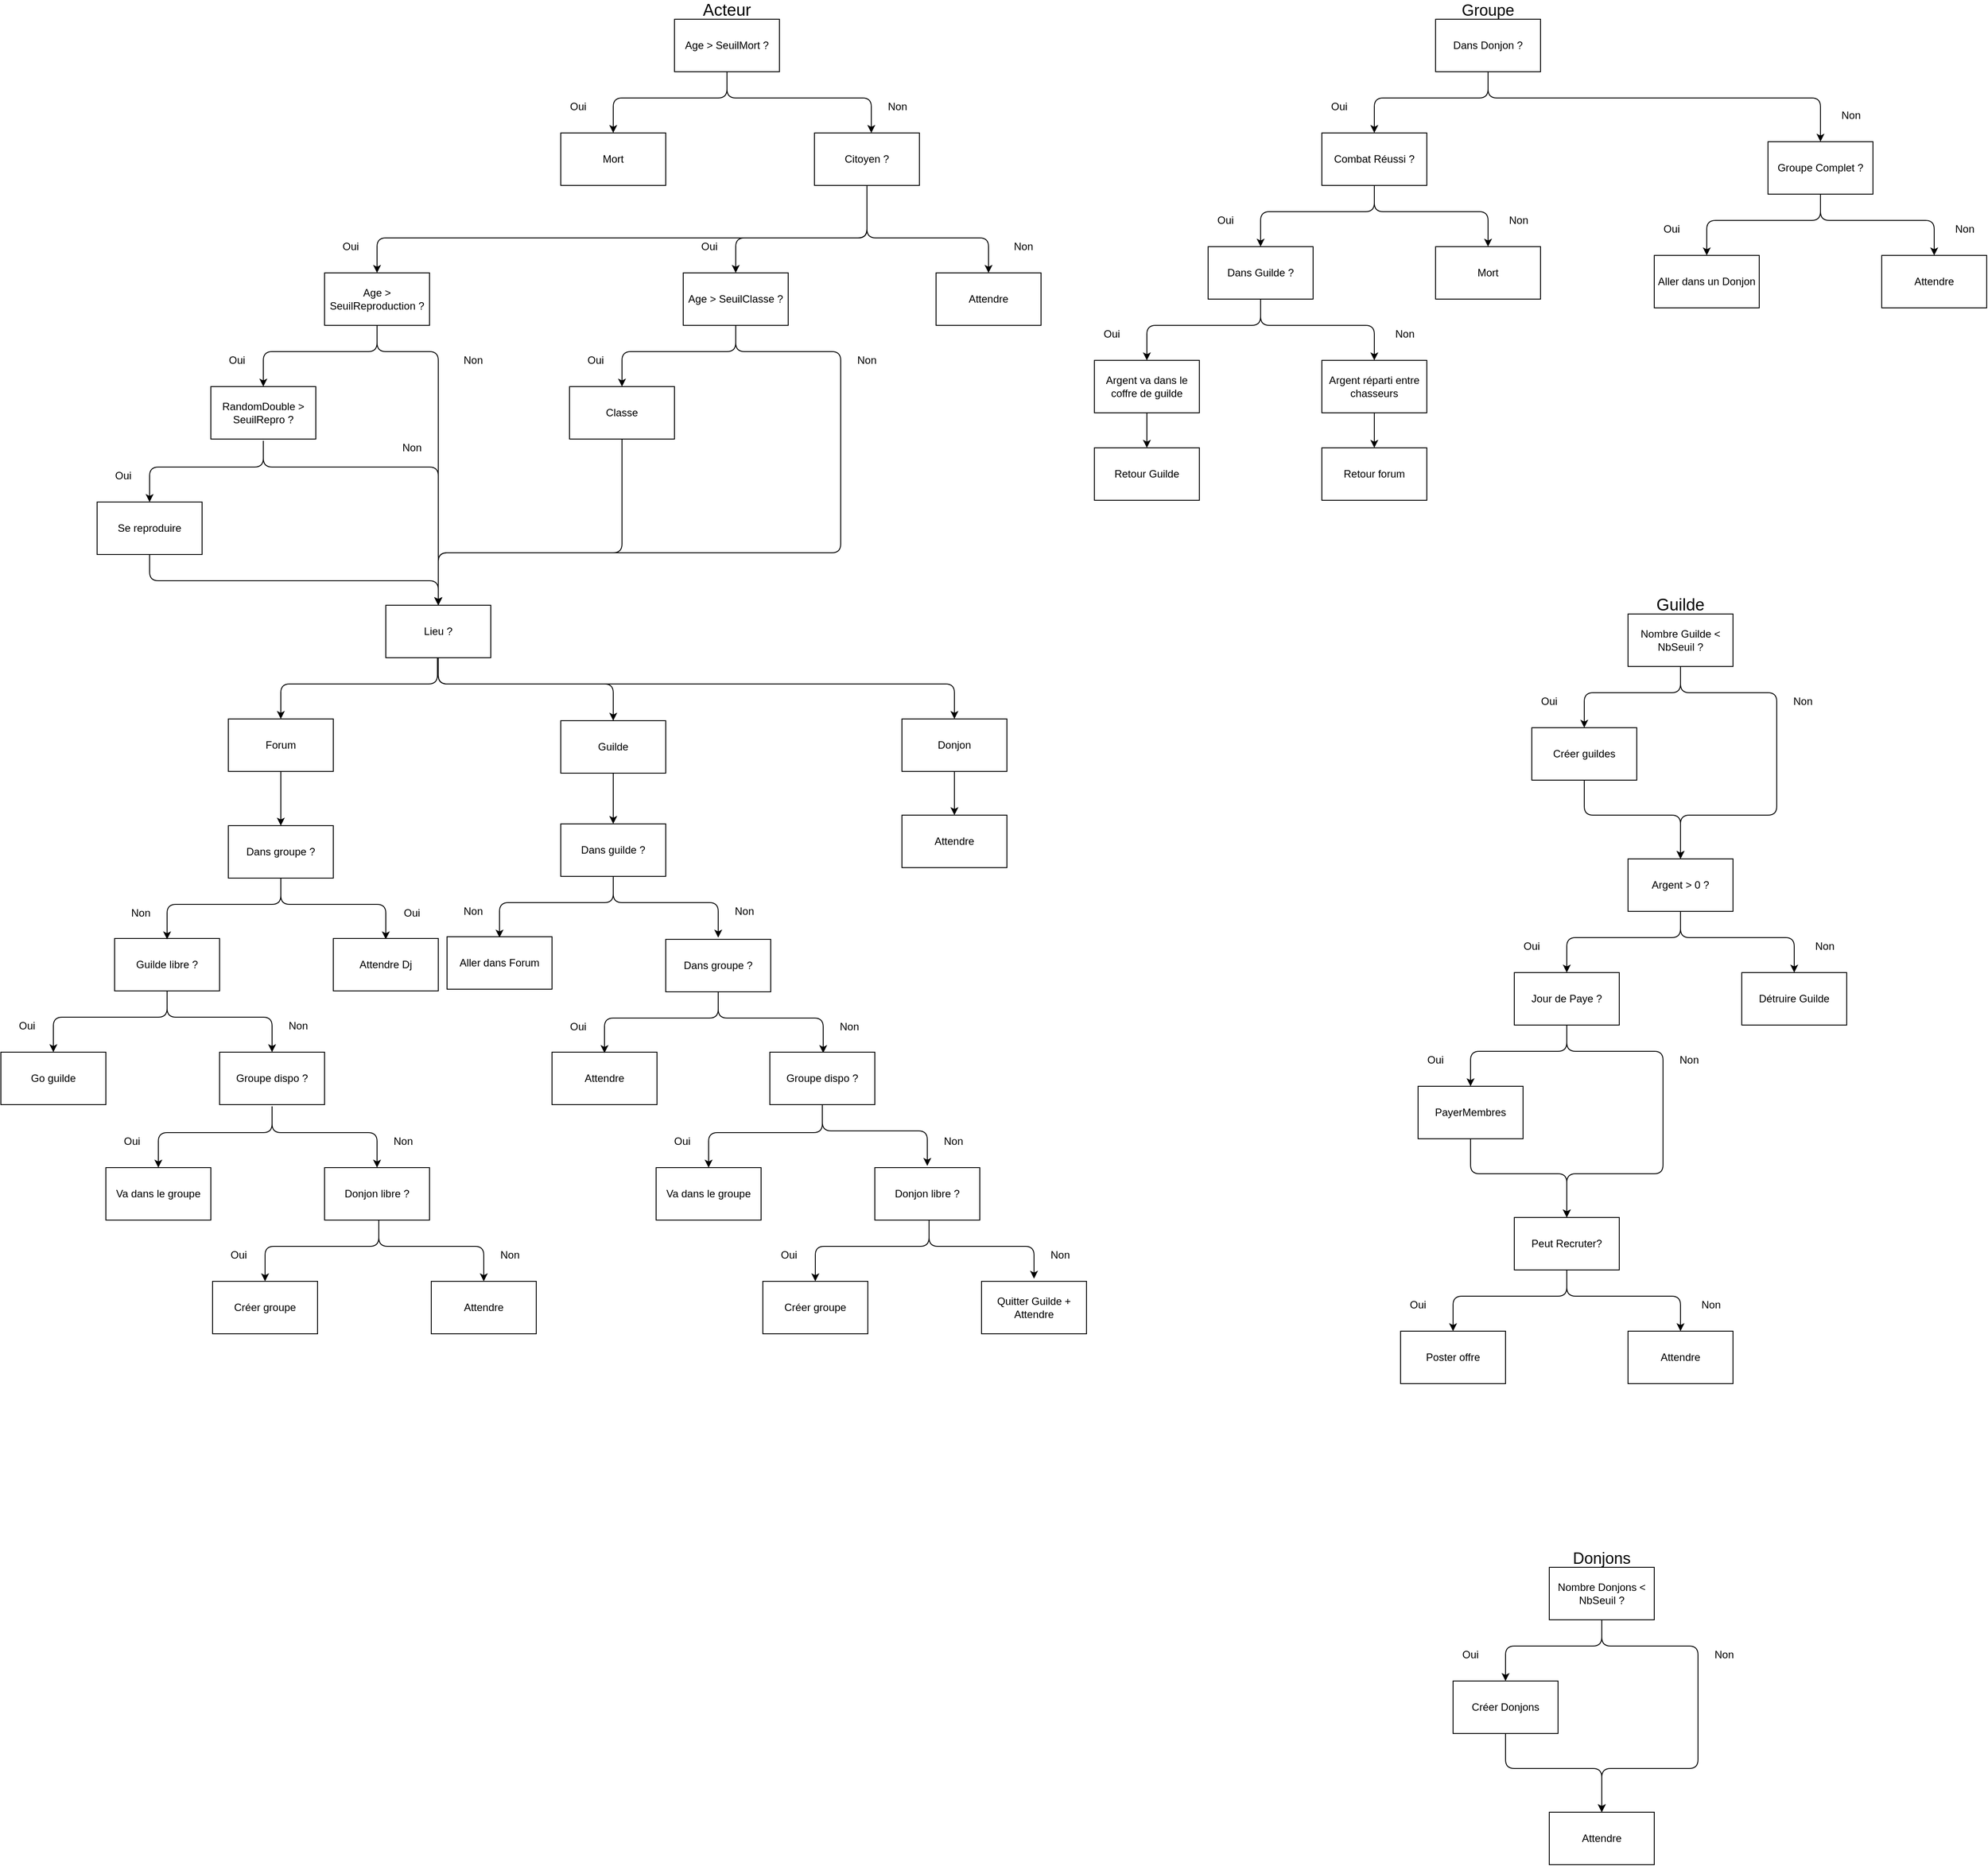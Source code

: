 <mxfile version="14.7.7" type="github">
  <diagram id="M34geWlyO_k4qCtKPzJd" name="Page-1">
    <mxGraphModel dx="3502" dy="1508" grid="1" gridSize="10" guides="1" tooltips="1" connect="1" arrows="1" fold="1" page="1" pageScale="1" pageWidth="850" pageHeight="1100" math="0" shadow="0">
      <root>
        <mxCell id="0" />
        <mxCell id="1" parent="0" />
        <mxCell id="GD_34Hvy8c975eYOYXsj-5" value="Citoyen ?" style="rounded=0;whiteSpace=wrap;html=1;" parent="1" vertex="1">
          <mxGeometry x="310" y="160" width="120" height="60" as="geometry" />
        </mxCell>
        <mxCell id="GD_34Hvy8c975eYOYXsj-6" value="" style="endArrow=classic;html=1;exitX=0.5;exitY=1;exitDx=0;exitDy=0;entryX=0.5;entryY=0;entryDx=0;entryDy=0;" parent="1" source="GD_34Hvy8c975eYOYXsj-5" edge="1" target="tDxiWKy5hqpVvkQk5Pdq-17">
          <mxGeometry width="50" height="50" relative="1" as="geometry">
            <mxPoint x="500" y="390" as="sourcePoint" />
            <mxPoint x="730" y="320" as="targetPoint" />
            <Array as="points">
              <mxPoint x="370" y="280" />
              <mxPoint x="509" y="280" />
            </Array>
          </mxGeometry>
        </mxCell>
        <mxCell id="GD_34Hvy8c975eYOYXsj-7" value="" style="endArrow=classic;html=1;exitX=0.5;exitY=1;exitDx=0;exitDy=0;" parent="1" source="GD_34Hvy8c975eYOYXsj-5" edge="1">
          <mxGeometry width="50" height="50" relative="1" as="geometry">
            <mxPoint x="350" y="250" as="sourcePoint" />
            <mxPoint x="220" y="320" as="targetPoint" />
            <Array as="points">
              <mxPoint x="370" y="280" />
              <mxPoint x="220" y="280" />
            </Array>
          </mxGeometry>
        </mxCell>
        <mxCell id="GD_34Hvy8c975eYOYXsj-8" value="Age &amp;gt; SeuilClasse ?" style="rounded=0;whiteSpace=wrap;html=1;" parent="1" vertex="1">
          <mxGeometry x="160" y="320" width="120" height="60" as="geometry" />
        </mxCell>
        <mxCell id="GD_34Hvy8c975eYOYXsj-11" value="Non" style="text;html=1;strokeColor=none;fillColor=none;align=center;verticalAlign=middle;whiteSpace=wrap;rounded=0;" parent="1" vertex="1">
          <mxGeometry x="529" y="280" width="40" height="20" as="geometry" />
        </mxCell>
        <mxCell id="GD_34Hvy8c975eYOYXsj-12" value="Oui" style="text;html=1;strokeColor=none;fillColor=none;align=center;verticalAlign=middle;whiteSpace=wrap;rounded=0;" parent="1" vertex="1">
          <mxGeometry x="170" y="280" width="40" height="20" as="geometry" />
        </mxCell>
        <mxCell id="GD_34Hvy8c975eYOYXsj-13" value="" style="endArrow=classic;html=1;exitX=0.5;exitY=1;exitDx=0;exitDy=0;" parent="1" edge="1">
          <mxGeometry width="50" height="50" relative="1" as="geometry">
            <mxPoint x="220" y="380" as="sourcePoint" />
            <mxPoint x="90" y="450" as="targetPoint" />
            <Array as="points">
              <mxPoint x="220" y="410" />
              <mxPoint x="90" y="410" />
            </Array>
          </mxGeometry>
        </mxCell>
        <mxCell id="GD_34Hvy8c975eYOYXsj-15" value="Non" style="text;html=1;strokeColor=none;fillColor=none;align=center;verticalAlign=middle;whiteSpace=wrap;rounded=0;" parent="1" vertex="1">
          <mxGeometry x="350" y="410" width="40" height="20" as="geometry" />
        </mxCell>
        <mxCell id="GD_34Hvy8c975eYOYXsj-16" value="Oui" style="text;html=1;strokeColor=none;fillColor=none;align=center;verticalAlign=middle;whiteSpace=wrap;rounded=0;" parent="1" vertex="1">
          <mxGeometry x="40" y="410" width="40" height="20" as="geometry" />
        </mxCell>
        <mxCell id="GD_34Hvy8c975eYOYXsj-17" value="Classe" style="rounded=0;whiteSpace=wrap;html=1;" parent="1" vertex="1">
          <mxGeometry x="30" y="450" width="120" height="60" as="geometry" />
        </mxCell>
        <mxCell id="GD_34Hvy8c975eYOYXsj-19" value="Age &amp;gt; SeuilMort ?" style="rounded=0;whiteSpace=wrap;html=1;" parent="1" vertex="1">
          <mxGeometry x="150" y="30" width="120" height="60" as="geometry" />
        </mxCell>
        <mxCell id="GD_34Hvy8c975eYOYXsj-22" value="" style="endArrow=classic;html=1;entryX=0.5;entryY=0;entryDx=0;entryDy=0;" parent="1" edge="1">
          <mxGeometry width="50" height="50" relative="1" as="geometry">
            <mxPoint x="210" y="90" as="sourcePoint" />
            <mxPoint x="375" y="160" as="targetPoint" />
            <Array as="points">
              <mxPoint x="210" y="120" />
              <mxPoint x="375" y="120" />
            </Array>
          </mxGeometry>
        </mxCell>
        <mxCell id="GD_34Hvy8c975eYOYXsj-23" value="Non" style="text;html=1;strokeColor=none;fillColor=none;align=center;verticalAlign=middle;whiteSpace=wrap;rounded=0;" parent="1" vertex="1">
          <mxGeometry x="385" y="120" width="40" height="20" as="geometry" />
        </mxCell>
        <mxCell id="GD_34Hvy8c975eYOYXsj-24" value="" style="endArrow=classic;html=1;exitX=0.5;exitY=1;exitDx=0;exitDy=0;" parent="1" edge="1">
          <mxGeometry width="50" height="50" relative="1" as="geometry">
            <mxPoint x="210" y="90" as="sourcePoint" />
            <mxPoint x="80" y="160" as="targetPoint" />
            <Array as="points">
              <mxPoint x="210" y="120" />
              <mxPoint x="80" y="120" />
            </Array>
          </mxGeometry>
        </mxCell>
        <mxCell id="GD_34Hvy8c975eYOYXsj-25" value="Mort" style="rounded=0;whiteSpace=wrap;html=1;" parent="1" vertex="1">
          <mxGeometry x="20" y="160" width="120" height="60" as="geometry" />
        </mxCell>
        <mxCell id="GD_34Hvy8c975eYOYXsj-26" value="Oui" style="text;html=1;strokeColor=none;fillColor=none;align=center;verticalAlign=middle;whiteSpace=wrap;rounded=0;" parent="1" vertex="1">
          <mxGeometry x="20" y="120" width="40" height="20" as="geometry" />
        </mxCell>
        <mxCell id="GD_34Hvy8c975eYOYXsj-34" value="Lieu ? " style="rounded=0;whiteSpace=wrap;html=1;" parent="1" vertex="1">
          <mxGeometry x="-180" y="700" width="120" height="60" as="geometry" />
        </mxCell>
        <mxCell id="GD_34Hvy8c975eYOYXsj-70" style="edgeStyle=orthogonalEdgeStyle;rounded=0;orthogonalLoop=1;jettySize=auto;html=1;exitX=0.5;exitY=1;exitDx=0;exitDy=0;" parent="1" source="GD_34Hvy8c975eYOYXsj-35" target="GD_34Hvy8c975eYOYXsj-63" edge="1">
          <mxGeometry relative="1" as="geometry" />
        </mxCell>
        <mxCell id="GD_34Hvy8c975eYOYXsj-35" value="Forum" style="rounded=0;whiteSpace=wrap;html=1;" parent="1" vertex="1">
          <mxGeometry x="-360" y="830" width="120" height="60" as="geometry" />
        </mxCell>
        <mxCell id="GD_34Hvy8c975eYOYXsj-107" style="edgeStyle=orthogonalEdgeStyle;rounded=0;orthogonalLoop=1;jettySize=auto;html=1;exitX=0.5;exitY=1;exitDx=0;exitDy=0;" parent="1" source="GD_34Hvy8c975eYOYXsj-36" target="GD_34Hvy8c975eYOYXsj-101" edge="1">
          <mxGeometry relative="1" as="geometry" />
        </mxCell>
        <mxCell id="GD_34Hvy8c975eYOYXsj-36" value="Guilde" style="rounded=0;whiteSpace=wrap;html=1;" parent="1" vertex="1">
          <mxGeometry x="20" y="832" width="120" height="60" as="geometry" />
        </mxCell>
        <mxCell id="GD_34Hvy8c975eYOYXsj-97" style="edgeStyle=orthogonalEdgeStyle;rounded=0;orthogonalLoop=1;jettySize=auto;html=1;exitX=0.5;exitY=1;exitDx=0;exitDy=0;" parent="1" source="GD_34Hvy8c975eYOYXsj-37" target="GD_34Hvy8c975eYOYXsj-95" edge="1">
          <mxGeometry relative="1" as="geometry" />
        </mxCell>
        <mxCell id="GD_34Hvy8c975eYOYXsj-37" value="Donjon" style="rounded=0;whiteSpace=wrap;html=1;" parent="1" vertex="1">
          <mxGeometry x="410" y="830" width="120" height="60" as="geometry" />
        </mxCell>
        <mxCell id="GD_34Hvy8c975eYOYXsj-39" value="" style="endArrow=classic;html=1;entryX=0.5;entryY=0;entryDx=0;entryDy=0;" parent="1" target="GD_34Hvy8c975eYOYXsj-35" edge="1">
          <mxGeometry width="50" height="50" relative="1" as="geometry">
            <mxPoint x="-121" y="760" as="sourcePoint" />
            <mxPoint x="-251" y="830" as="targetPoint" />
            <Array as="points">
              <mxPoint x="-121" y="790" />
              <mxPoint x="-300" y="790" />
            </Array>
          </mxGeometry>
        </mxCell>
        <mxCell id="GD_34Hvy8c975eYOYXsj-43" value="Guilde libre ?" style="rounded=0;whiteSpace=wrap;html=1;" parent="1" vertex="1">
          <mxGeometry x="-490" y="1081" width="120" height="60" as="geometry" />
        </mxCell>
        <mxCell id="GD_34Hvy8c975eYOYXsj-45" value="" style="endArrow=classic;html=1;exitX=0.5;exitY=1;exitDx=0;exitDy=0;" parent="1" edge="1">
          <mxGeometry width="50" height="50" relative="1" as="geometry">
            <mxPoint x="-430" y="1141" as="sourcePoint" />
            <mxPoint x="-560" y="1211" as="targetPoint" />
            <Array as="points">
              <mxPoint x="-430" y="1171" />
              <mxPoint x="-560" y="1171" />
            </Array>
          </mxGeometry>
        </mxCell>
        <mxCell id="GD_34Hvy8c975eYOYXsj-46" value="" style="endArrow=classic;html=1;exitX=0.5;exitY=1;exitDx=0;exitDy=0;" parent="1" edge="1">
          <mxGeometry width="50" height="50" relative="1" as="geometry">
            <mxPoint x="-430" y="1141" as="sourcePoint" />
            <mxPoint x="-310" y="1211" as="targetPoint" />
            <Array as="points">
              <mxPoint x="-430" y="1171" />
              <mxPoint x="-310" y="1171" />
            </Array>
          </mxGeometry>
        </mxCell>
        <mxCell id="GD_34Hvy8c975eYOYXsj-47" value="Non" style="text;html=1;strokeColor=none;fillColor=none;align=center;verticalAlign=middle;whiteSpace=wrap;rounded=0;" parent="1" vertex="1">
          <mxGeometry x="-300" y="1171" width="40" height="20" as="geometry" />
        </mxCell>
        <mxCell id="GD_34Hvy8c975eYOYXsj-48" value="Oui" style="text;html=1;strokeColor=none;fillColor=none;align=center;verticalAlign=middle;whiteSpace=wrap;rounded=0;" parent="1" vertex="1">
          <mxGeometry x="-610" y="1171" width="40" height="20" as="geometry" />
        </mxCell>
        <mxCell id="GD_34Hvy8c975eYOYXsj-49" value="Go guilde" style="rounded=0;whiteSpace=wrap;html=1;" parent="1" vertex="1">
          <mxGeometry x="-620" y="1211" width="120" height="60" as="geometry" />
        </mxCell>
        <mxCell id="GD_34Hvy8c975eYOYXsj-50" value="Groupe dispo ? " style="rounded=0;whiteSpace=wrap;html=1;" parent="1" vertex="1">
          <mxGeometry x="-370" y="1211" width="120" height="60" as="geometry" />
        </mxCell>
        <mxCell id="GD_34Hvy8c975eYOYXsj-51" value="" style="endArrow=classic;html=1;exitX=0.5;exitY=1;exitDx=0;exitDy=0;" parent="1" edge="1">
          <mxGeometry width="50" height="50" relative="1" as="geometry">
            <mxPoint x="-310" y="1273" as="sourcePoint" />
            <mxPoint x="-440" y="1343" as="targetPoint" />
            <Array as="points">
              <mxPoint x="-310" y="1303" />
              <mxPoint x="-440" y="1303" />
            </Array>
          </mxGeometry>
        </mxCell>
        <mxCell id="GD_34Hvy8c975eYOYXsj-52" value="" style="endArrow=classic;html=1;exitX=0.5;exitY=1;exitDx=0;exitDy=0;" parent="1" edge="1">
          <mxGeometry width="50" height="50" relative="1" as="geometry">
            <mxPoint x="-310" y="1273" as="sourcePoint" />
            <mxPoint x="-190" y="1343" as="targetPoint" />
            <Array as="points">
              <mxPoint x="-310" y="1303" />
              <mxPoint x="-190" y="1303" />
            </Array>
          </mxGeometry>
        </mxCell>
        <mxCell id="GD_34Hvy8c975eYOYXsj-53" value="Non" style="text;html=1;strokeColor=none;fillColor=none;align=center;verticalAlign=middle;whiteSpace=wrap;rounded=0;" parent="1" vertex="1">
          <mxGeometry x="-180" y="1303" width="40" height="20" as="geometry" />
        </mxCell>
        <mxCell id="GD_34Hvy8c975eYOYXsj-54" value="Oui" style="text;html=1;strokeColor=none;fillColor=none;align=center;verticalAlign=middle;whiteSpace=wrap;rounded=0;" parent="1" vertex="1">
          <mxGeometry x="-490" y="1303" width="40" height="20" as="geometry" />
        </mxCell>
        <mxCell id="GD_34Hvy8c975eYOYXsj-55" value="Va dans le groupe" style="rounded=0;whiteSpace=wrap;html=1;" parent="1" vertex="1">
          <mxGeometry x="-500" y="1343" width="120" height="60" as="geometry" />
        </mxCell>
        <mxCell id="GD_34Hvy8c975eYOYXsj-56" value="Donjon libre ?" style="rounded=0;whiteSpace=wrap;html=1;" parent="1" vertex="1">
          <mxGeometry x="-250" y="1343" width="120" height="60" as="geometry" />
        </mxCell>
        <mxCell id="GD_34Hvy8c975eYOYXsj-57" value="" style="endArrow=classic;html=1;exitX=0.5;exitY=1;exitDx=0;exitDy=0;" parent="1" edge="1">
          <mxGeometry width="50" height="50" relative="1" as="geometry">
            <mxPoint x="-188" y="1403" as="sourcePoint" />
            <mxPoint x="-318" y="1473" as="targetPoint" />
            <Array as="points">
              <mxPoint x="-188" y="1433" />
              <mxPoint x="-318" y="1433" />
            </Array>
          </mxGeometry>
        </mxCell>
        <mxCell id="GD_34Hvy8c975eYOYXsj-58" value="" style="endArrow=classic;html=1;exitX=0.5;exitY=1;exitDx=0;exitDy=0;" parent="1" edge="1">
          <mxGeometry width="50" height="50" relative="1" as="geometry">
            <mxPoint x="-188" y="1403" as="sourcePoint" />
            <mxPoint x="-68" y="1473" as="targetPoint" />
            <Array as="points">
              <mxPoint x="-188" y="1433" />
              <mxPoint x="-68" y="1433" />
            </Array>
          </mxGeometry>
        </mxCell>
        <mxCell id="GD_34Hvy8c975eYOYXsj-59" value="Non" style="text;html=1;strokeColor=none;fillColor=none;align=center;verticalAlign=middle;whiteSpace=wrap;rounded=0;" parent="1" vertex="1">
          <mxGeometry x="-58" y="1433" width="40" height="20" as="geometry" />
        </mxCell>
        <mxCell id="GD_34Hvy8c975eYOYXsj-60" value="Oui" style="text;html=1;strokeColor=none;fillColor=none;align=center;verticalAlign=middle;whiteSpace=wrap;rounded=0;" parent="1" vertex="1">
          <mxGeometry x="-368" y="1433" width="40" height="20" as="geometry" />
        </mxCell>
        <mxCell id="GD_34Hvy8c975eYOYXsj-61" value="Créer groupe" style="rounded=0;whiteSpace=wrap;html=1;" parent="1" vertex="1">
          <mxGeometry x="-378" y="1473" width="120" height="60" as="geometry" />
        </mxCell>
        <mxCell id="GD_34Hvy8c975eYOYXsj-62" value="Attendre" style="rounded=0;whiteSpace=wrap;html=1;" parent="1" vertex="1">
          <mxGeometry x="-128" y="1473" width="120" height="60" as="geometry" />
        </mxCell>
        <mxCell id="GD_34Hvy8c975eYOYXsj-63" value="Dans groupe ?" style="rounded=0;whiteSpace=wrap;html=1;" parent="1" vertex="1">
          <mxGeometry x="-360" y="952" width="120" height="60" as="geometry" />
        </mxCell>
        <mxCell id="GD_34Hvy8c975eYOYXsj-64" value="" style="endArrow=classic;html=1;exitX=0.5;exitY=1;exitDx=0;exitDy=0;" parent="1" edge="1">
          <mxGeometry width="50" height="50" relative="1" as="geometry">
            <mxPoint x="-300" y="1012" as="sourcePoint" />
            <mxPoint x="-430" y="1082" as="targetPoint" />
            <Array as="points">
              <mxPoint x="-300" y="1042" />
              <mxPoint x="-430" y="1042" />
            </Array>
          </mxGeometry>
        </mxCell>
        <mxCell id="GD_34Hvy8c975eYOYXsj-65" value="" style="endArrow=classic;html=1;exitX=0.5;exitY=1;exitDx=0;exitDy=0;" parent="1" edge="1">
          <mxGeometry width="50" height="50" relative="1" as="geometry">
            <mxPoint x="-300" y="1012" as="sourcePoint" />
            <mxPoint x="-180" y="1082" as="targetPoint" />
            <Array as="points">
              <mxPoint x="-300" y="1042" />
              <mxPoint x="-180" y="1042" />
            </Array>
          </mxGeometry>
        </mxCell>
        <mxCell id="GD_34Hvy8c975eYOYXsj-66" value="Oui" style="text;html=1;strokeColor=none;fillColor=none;align=center;verticalAlign=middle;whiteSpace=wrap;rounded=0;" parent="1" vertex="1">
          <mxGeometry x="-170" y="1042" width="40" height="20" as="geometry" />
        </mxCell>
        <mxCell id="GD_34Hvy8c975eYOYXsj-67" value="Non" style="text;html=1;strokeColor=none;fillColor=none;align=center;verticalAlign=middle;whiteSpace=wrap;rounded=0;" parent="1" vertex="1">
          <mxGeometry x="-480" y="1042" width="40" height="20" as="geometry" />
        </mxCell>
        <mxCell id="GD_34Hvy8c975eYOYXsj-68" value="Attendre Dj" style="rounded=0;whiteSpace=wrap;html=1;" parent="1" vertex="1">
          <mxGeometry x="-240" y="1081" width="120" height="60" as="geometry" />
        </mxCell>
        <mxCell id="GD_34Hvy8c975eYOYXsj-71" value="" style="endArrow=classic;html=1;exitX=0.5;exitY=1;exitDx=0;exitDy=0;entryX=0.5;entryY=0;entryDx=0;entryDy=0;" parent="1" target="GD_34Hvy8c975eYOYXsj-36" edge="1">
          <mxGeometry width="50" height="50" relative="1" as="geometry">
            <mxPoint x="-120" y="760" as="sourcePoint" />
            <mxPoint x="240" y="860" as="targetPoint" />
            <Array as="points">
              <mxPoint x="-120" y="790" />
              <mxPoint x="80" y="790" />
            </Array>
          </mxGeometry>
        </mxCell>
        <mxCell id="GD_34Hvy8c975eYOYXsj-72" value="" style="endArrow=classic;html=1;exitX=0.5;exitY=1;exitDx=0;exitDy=0;entryX=0.5;entryY=0;entryDx=0;entryDy=0;" parent="1" target="GD_34Hvy8c975eYOYXsj-37" edge="1">
          <mxGeometry width="50" height="50" relative="1" as="geometry">
            <mxPoint x="-120" y="760" as="sourcePoint" />
            <mxPoint x="75" y="832" as="targetPoint" />
            <Array as="points">
              <mxPoint x="-120" y="790" />
              <mxPoint x="470" y="790" />
            </Array>
          </mxGeometry>
        </mxCell>
        <mxCell id="GD_34Hvy8c975eYOYXsj-73" value="Attendre" style="rounded=0;whiteSpace=wrap;html=1;" parent="1" vertex="1">
          <mxGeometry x="10" y="1211" width="120" height="60" as="geometry" />
        </mxCell>
        <mxCell id="GD_34Hvy8c975eYOYXsj-74" value="Dans groupe ?" style="rounded=0;whiteSpace=wrap;html=1;" parent="1" vertex="1">
          <mxGeometry x="140" y="1082" width="120" height="60" as="geometry" />
        </mxCell>
        <mxCell id="GD_34Hvy8c975eYOYXsj-75" value="" style="endArrow=classic;html=1;exitX=0.5;exitY=1;exitDx=0;exitDy=0;" parent="1" edge="1">
          <mxGeometry width="50" height="50" relative="1" as="geometry">
            <mxPoint x="200" y="1142" as="sourcePoint" />
            <mxPoint x="70" y="1212" as="targetPoint" />
            <Array as="points">
              <mxPoint x="200" y="1172" />
              <mxPoint x="70" y="1172" />
            </Array>
          </mxGeometry>
        </mxCell>
        <mxCell id="GD_34Hvy8c975eYOYXsj-76" value="" style="endArrow=classic;html=1;exitX=0.5;exitY=1;exitDx=0;exitDy=0;" parent="1" edge="1">
          <mxGeometry width="50" height="50" relative="1" as="geometry">
            <mxPoint x="200" y="1142" as="sourcePoint" />
            <mxPoint x="320" y="1212" as="targetPoint" />
            <Array as="points">
              <mxPoint x="200" y="1172" />
              <mxPoint x="320" y="1172" />
            </Array>
          </mxGeometry>
        </mxCell>
        <mxCell id="GD_34Hvy8c975eYOYXsj-77" value="Non" style="text;html=1;strokeColor=none;fillColor=none;align=center;verticalAlign=middle;whiteSpace=wrap;rounded=0;" parent="1" vertex="1">
          <mxGeometry x="330" y="1172" width="40" height="20" as="geometry" />
        </mxCell>
        <mxCell id="GD_34Hvy8c975eYOYXsj-78" value="Oui" style="text;html=1;strokeColor=none;fillColor=none;align=center;verticalAlign=middle;whiteSpace=wrap;rounded=0;" parent="1" vertex="1">
          <mxGeometry x="20" y="1172" width="40" height="20" as="geometry" />
        </mxCell>
        <mxCell id="GD_34Hvy8c975eYOYXsj-81" value="Groupe dispo ? " style="rounded=0;whiteSpace=wrap;html=1;" parent="1" vertex="1">
          <mxGeometry x="259" y="1211" width="120" height="60" as="geometry" />
        </mxCell>
        <mxCell id="GD_34Hvy8c975eYOYXsj-82" value="" style="endArrow=classic;html=1;exitX=0.5;exitY=1;exitDx=0;exitDy=0;" parent="1" edge="1">
          <mxGeometry width="50" height="50" relative="1" as="geometry">
            <mxPoint x="319" y="1273" as="sourcePoint" />
            <mxPoint x="189" y="1343" as="targetPoint" />
            <Array as="points">
              <mxPoint x="319" y="1303" />
              <mxPoint x="189" y="1303" />
            </Array>
          </mxGeometry>
        </mxCell>
        <mxCell id="GD_34Hvy8c975eYOYXsj-83" value="" style="endArrow=classic;html=1;exitX=0.5;exitY=1;exitDx=0;exitDy=0;" parent="1" edge="1">
          <mxGeometry width="50" height="50" relative="1" as="geometry">
            <mxPoint x="319" y="1271" as="sourcePoint" />
            <mxPoint x="439" y="1341" as="targetPoint" />
            <Array as="points">
              <mxPoint x="319" y="1301" />
              <mxPoint x="439" y="1301" />
            </Array>
          </mxGeometry>
        </mxCell>
        <mxCell id="GD_34Hvy8c975eYOYXsj-84" value="Non" style="text;html=1;strokeColor=none;fillColor=none;align=center;verticalAlign=middle;whiteSpace=wrap;rounded=0;" parent="1" vertex="1">
          <mxGeometry x="449" y="1303" width="40" height="20" as="geometry" />
        </mxCell>
        <mxCell id="GD_34Hvy8c975eYOYXsj-85" value="Oui" style="text;html=1;strokeColor=none;fillColor=none;align=center;verticalAlign=middle;whiteSpace=wrap;rounded=0;" parent="1" vertex="1">
          <mxGeometry x="139" y="1303" width="40" height="20" as="geometry" />
        </mxCell>
        <mxCell id="GD_34Hvy8c975eYOYXsj-86" value="Va dans le groupe" style="rounded=0;whiteSpace=wrap;html=1;" parent="1" vertex="1">
          <mxGeometry x="129" y="1343" width="120" height="60" as="geometry" />
        </mxCell>
        <mxCell id="GD_34Hvy8c975eYOYXsj-87" value="Donjon libre ?" style="rounded=0;whiteSpace=wrap;html=1;" parent="1" vertex="1">
          <mxGeometry x="379" y="1343" width="120" height="60" as="geometry" />
        </mxCell>
        <mxCell id="GD_34Hvy8c975eYOYXsj-88" value="" style="endArrow=classic;html=1;exitX=0.5;exitY=1;exitDx=0;exitDy=0;" parent="1" edge="1">
          <mxGeometry width="50" height="50" relative="1" as="geometry">
            <mxPoint x="441" y="1403" as="sourcePoint" />
            <mxPoint x="311" y="1473" as="targetPoint" />
            <Array as="points">
              <mxPoint x="441" y="1433" />
              <mxPoint x="311" y="1433" />
            </Array>
          </mxGeometry>
        </mxCell>
        <mxCell id="GD_34Hvy8c975eYOYXsj-89" value="" style="endArrow=classic;html=1;exitX=0.5;exitY=1;exitDx=0;exitDy=0;" parent="1" edge="1">
          <mxGeometry width="50" height="50" relative="1" as="geometry">
            <mxPoint x="441" y="1403" as="sourcePoint" />
            <mxPoint x="561" y="1470" as="targetPoint" />
            <Array as="points">
              <mxPoint x="441" y="1433" />
              <mxPoint x="561" y="1433" />
            </Array>
          </mxGeometry>
        </mxCell>
        <mxCell id="GD_34Hvy8c975eYOYXsj-90" value="Non" style="text;html=1;strokeColor=none;fillColor=none;align=center;verticalAlign=middle;whiteSpace=wrap;rounded=0;" parent="1" vertex="1">
          <mxGeometry x="571" y="1433" width="40" height="20" as="geometry" />
        </mxCell>
        <mxCell id="GD_34Hvy8c975eYOYXsj-91" value="Oui" style="text;html=1;strokeColor=none;fillColor=none;align=center;verticalAlign=middle;whiteSpace=wrap;rounded=0;" parent="1" vertex="1">
          <mxGeometry x="261" y="1433" width="40" height="20" as="geometry" />
        </mxCell>
        <mxCell id="GD_34Hvy8c975eYOYXsj-92" value="Créer groupe" style="rounded=0;whiteSpace=wrap;html=1;" parent="1" vertex="1">
          <mxGeometry x="251" y="1473" width="120" height="60" as="geometry" />
        </mxCell>
        <mxCell id="GD_34Hvy8c975eYOYXsj-93" value="&lt;div&gt;Quitter Guilde +&lt;/div&gt;&lt;div&gt;Attendre&lt;br&gt;&lt;/div&gt;" style="rounded=0;whiteSpace=wrap;html=1;" parent="1" vertex="1">
          <mxGeometry x="501" y="1473" width="120" height="60" as="geometry" />
        </mxCell>
        <mxCell id="GD_34Hvy8c975eYOYXsj-95" value="Attendre" style="rounded=0;whiteSpace=wrap;html=1;" parent="1" vertex="1">
          <mxGeometry x="410" y="940" width="120" height="60" as="geometry" />
        </mxCell>
        <mxCell id="GD_34Hvy8c975eYOYXsj-98" value="&lt;font style=&quot;font-size: 19px&quot;&gt;Acteur&lt;/font&gt;" style="text;html=1;strokeColor=none;fillColor=none;align=center;verticalAlign=middle;whiteSpace=wrap;rounded=0;" parent="1" vertex="1">
          <mxGeometry x="190" y="10" width="40" height="20" as="geometry" />
        </mxCell>
        <mxCell id="GD_34Hvy8c975eYOYXsj-99" value="&lt;font style=&quot;font-size: 18px&quot;&gt;Groupe&lt;/font&gt;" style="text;html=1;strokeColor=none;fillColor=none;align=center;verticalAlign=middle;whiteSpace=wrap;rounded=0;" parent="1" vertex="1">
          <mxGeometry x="1060" y="10" width="40" height="20" as="geometry" />
        </mxCell>
        <mxCell id="GD_34Hvy8c975eYOYXsj-100" value="Aller dans Forum" style="rounded=0;whiteSpace=wrap;html=1;" parent="1" vertex="1">
          <mxGeometry x="-110" y="1079" width="120" height="60" as="geometry" />
        </mxCell>
        <mxCell id="GD_34Hvy8c975eYOYXsj-101" value="Dans guilde ?" style="rounded=0;whiteSpace=wrap;html=1;" parent="1" vertex="1">
          <mxGeometry x="20" y="950" width="120" height="60" as="geometry" />
        </mxCell>
        <mxCell id="GD_34Hvy8c975eYOYXsj-102" value="" style="endArrow=classic;html=1;exitX=0.5;exitY=1;exitDx=0;exitDy=0;" parent="1" edge="1">
          <mxGeometry width="50" height="50" relative="1" as="geometry">
            <mxPoint x="80" y="1010" as="sourcePoint" />
            <mxPoint x="-50" y="1080" as="targetPoint" />
            <Array as="points">
              <mxPoint x="80" y="1040" />
              <mxPoint x="-50" y="1040" />
            </Array>
          </mxGeometry>
        </mxCell>
        <mxCell id="GD_34Hvy8c975eYOYXsj-103" value="" style="endArrow=classic;html=1;exitX=0.5;exitY=1;exitDx=0;exitDy=0;" parent="1" edge="1">
          <mxGeometry width="50" height="50" relative="1" as="geometry">
            <mxPoint x="80" y="1010" as="sourcePoint" />
            <mxPoint x="200" y="1080" as="targetPoint" />
            <Array as="points">
              <mxPoint x="80" y="1040" />
              <mxPoint x="200" y="1040" />
            </Array>
          </mxGeometry>
        </mxCell>
        <mxCell id="GD_34Hvy8c975eYOYXsj-104" value="Non" style="text;html=1;strokeColor=none;fillColor=none;align=center;verticalAlign=middle;whiteSpace=wrap;rounded=0;" parent="1" vertex="1">
          <mxGeometry x="210" y="1040" width="40" height="20" as="geometry" />
        </mxCell>
        <mxCell id="GD_34Hvy8c975eYOYXsj-105" value="Non" style="text;html=1;strokeColor=none;fillColor=none;align=center;verticalAlign=middle;whiteSpace=wrap;rounded=0;" parent="1" vertex="1">
          <mxGeometry x="-100" y="1040" width="40" height="20" as="geometry" />
        </mxCell>
        <mxCell id="tDxiWKy5hqpVvkQk5Pdq-1" value="Age &amp;gt; SeuilReproduction ?" style="rounded=0;whiteSpace=wrap;html=1;" vertex="1" parent="1">
          <mxGeometry x="-250" y="320" width="120" height="60" as="geometry" />
        </mxCell>
        <mxCell id="tDxiWKy5hqpVvkQk5Pdq-2" value="Oui" style="text;html=1;strokeColor=none;fillColor=none;align=center;verticalAlign=middle;whiteSpace=wrap;rounded=0;" vertex="1" parent="1">
          <mxGeometry x="-240" y="280" width="40" height="20" as="geometry" />
        </mxCell>
        <mxCell id="tDxiWKy5hqpVvkQk5Pdq-3" value="" style="endArrow=classic;html=1;exitX=0.5;exitY=1;exitDx=0;exitDy=0;" edge="1" parent="1">
          <mxGeometry width="50" height="50" relative="1" as="geometry">
            <mxPoint x="-190" y="380" as="sourcePoint" />
            <mxPoint x="-320" y="450" as="targetPoint" />
            <Array as="points">
              <mxPoint x="-190" y="410" />
              <mxPoint x="-320" y="410" />
            </Array>
          </mxGeometry>
        </mxCell>
        <mxCell id="tDxiWKy5hqpVvkQk5Pdq-4" value="" style="endArrow=classic;html=1;exitX=0.5;exitY=1;exitDx=0;exitDy=0;entryX=0.5;entryY=0;entryDx=0;entryDy=0;" edge="1" parent="1" target="GD_34Hvy8c975eYOYXsj-34">
          <mxGeometry width="50" height="50" relative="1" as="geometry">
            <mxPoint x="-190" y="380" as="sourcePoint" />
            <mxPoint x="-70" y="450" as="targetPoint" />
            <Array as="points">
              <mxPoint x="-190" y="410" />
              <mxPoint x="-120" y="410" />
            </Array>
          </mxGeometry>
        </mxCell>
        <mxCell id="tDxiWKy5hqpVvkQk5Pdq-5" value="Non" style="text;html=1;strokeColor=none;fillColor=none;align=center;verticalAlign=middle;whiteSpace=wrap;rounded=0;" vertex="1" parent="1">
          <mxGeometry x="-100" y="410" width="40" height="20" as="geometry" />
        </mxCell>
        <mxCell id="tDxiWKy5hqpVvkQk5Pdq-6" value="Oui" style="text;html=1;strokeColor=none;fillColor=none;align=center;verticalAlign=middle;whiteSpace=wrap;rounded=0;" vertex="1" parent="1">
          <mxGeometry x="-370" y="410" width="40" height="20" as="geometry" />
        </mxCell>
        <mxCell id="tDxiWKy5hqpVvkQk5Pdq-7" value="RandomDouble &amp;gt; SeuilRepro ?" style="rounded=0;whiteSpace=wrap;html=1;" vertex="1" parent="1">
          <mxGeometry x="-380" y="450" width="120" height="60" as="geometry" />
        </mxCell>
        <mxCell id="tDxiWKy5hqpVvkQk5Pdq-9" value="" style="endArrow=classic;html=1;exitX=0.5;exitY=1;exitDx=0;exitDy=0;" edge="1" parent="1" source="GD_34Hvy8c975eYOYXsj-5" target="tDxiWKy5hqpVvkQk5Pdq-1">
          <mxGeometry width="50" height="50" relative="1" as="geometry">
            <mxPoint x="380" y="230" as="sourcePoint" />
            <mxPoint x="230" y="330" as="targetPoint" />
            <Array as="points">
              <mxPoint x="370" y="280" />
              <mxPoint x="-190" y="280" />
            </Array>
          </mxGeometry>
        </mxCell>
        <mxCell id="tDxiWKy5hqpVvkQk5Pdq-11" value="" style="endArrow=classic;html=1;exitX=0.5;exitY=1;exitDx=0;exitDy=0;" edge="1" parent="1">
          <mxGeometry width="50" height="50" relative="1" as="geometry">
            <mxPoint x="-320" y="512" as="sourcePoint" />
            <mxPoint x="-450" y="582" as="targetPoint" />
            <Array as="points">
              <mxPoint x="-320" y="542" />
              <mxPoint x="-450" y="542" />
            </Array>
          </mxGeometry>
        </mxCell>
        <mxCell id="tDxiWKy5hqpVvkQk5Pdq-12" value="" style="endArrow=classic;html=1;exitX=0.5;exitY=1;exitDx=0;exitDy=0;entryX=0.5;entryY=0;entryDx=0;entryDy=0;" edge="1" parent="1" target="GD_34Hvy8c975eYOYXsj-34">
          <mxGeometry width="50" height="50" relative="1" as="geometry">
            <mxPoint x="-320" y="512" as="sourcePoint" />
            <mxPoint x="-200" y="582" as="targetPoint" />
            <Array as="points">
              <mxPoint x="-320" y="542" />
              <mxPoint x="-120" y="542" />
            </Array>
          </mxGeometry>
        </mxCell>
        <mxCell id="tDxiWKy5hqpVvkQk5Pdq-13" value="Non" style="text;html=1;strokeColor=none;fillColor=none;align=center;verticalAlign=middle;whiteSpace=wrap;rounded=0;" vertex="1" parent="1">
          <mxGeometry x="-170" y="510" width="40" height="20" as="geometry" />
        </mxCell>
        <mxCell id="tDxiWKy5hqpVvkQk5Pdq-14" value="Oui" style="text;html=1;strokeColor=none;fillColor=none;align=center;verticalAlign=middle;whiteSpace=wrap;rounded=0;" vertex="1" parent="1">
          <mxGeometry x="-500" y="542" width="40" height="20" as="geometry" />
        </mxCell>
        <mxCell id="tDxiWKy5hqpVvkQk5Pdq-15" value="Se reproduire" style="rounded=0;whiteSpace=wrap;html=1;" vertex="1" parent="1">
          <mxGeometry x="-510" y="582" width="120" height="60" as="geometry" />
        </mxCell>
        <mxCell id="tDxiWKy5hqpVvkQk5Pdq-17" value="Attendre" style="rounded=0;whiteSpace=wrap;html=1;" vertex="1" parent="1">
          <mxGeometry x="449" y="320" width="120" height="60" as="geometry" />
        </mxCell>
        <mxCell id="tDxiWKy5hqpVvkQk5Pdq-18" value="" style="endArrow=classic;html=1;exitX=0.5;exitY=1;exitDx=0;exitDy=0;entryX=0.5;entryY=0;entryDx=0;entryDy=0;" edge="1" parent="1" source="GD_34Hvy8c975eYOYXsj-17" target="GD_34Hvy8c975eYOYXsj-34">
          <mxGeometry width="50" height="50" relative="1" as="geometry">
            <mxPoint x="139.5" y="542" as="sourcePoint" />
            <mxPoint x="9.5" y="612" as="targetPoint" />
            <Array as="points">
              <mxPoint x="90" y="640" />
              <mxPoint x="-120" y="640" />
            </Array>
          </mxGeometry>
        </mxCell>
        <mxCell id="tDxiWKy5hqpVvkQk5Pdq-19" value="" style="endArrow=classic;html=1;" edge="1" parent="1">
          <mxGeometry width="50" height="50" relative="1" as="geometry">
            <mxPoint x="220" y="380" as="sourcePoint" />
            <mxPoint x="-120" y="700" as="targetPoint" />
            <Array as="points">
              <mxPoint x="220" y="410" />
              <mxPoint x="340" y="410" />
              <mxPoint x="340" y="640" />
              <mxPoint x="-120" y="640" />
            </Array>
          </mxGeometry>
        </mxCell>
        <mxCell id="tDxiWKy5hqpVvkQk5Pdq-21" value="" style="endArrow=classic;html=1;exitX=0.5;exitY=1;exitDx=0;exitDy=0;" edge="1" parent="1" target="GD_34Hvy8c975eYOYXsj-34">
          <mxGeometry width="50" height="50" relative="1" as="geometry">
            <mxPoint x="-450" y="642" as="sourcePoint" />
            <mxPoint x="-580" y="712" as="targetPoint" />
            <Array as="points">
              <mxPoint x="-450" y="672" />
              <mxPoint x="-120" y="672" />
            </Array>
          </mxGeometry>
        </mxCell>
        <mxCell id="tDxiWKy5hqpVvkQk5Pdq-22" value="Groupe Complet ?" style="rounded=0;whiteSpace=wrap;html=1;" vertex="1" parent="1">
          <mxGeometry x="1400" y="170" width="120" height="60" as="geometry" />
        </mxCell>
        <mxCell id="tDxiWKy5hqpVvkQk5Pdq-23" value="Dans Donjon ?" style="rounded=0;whiteSpace=wrap;html=1;" vertex="1" parent="1">
          <mxGeometry x="1020" y="30" width="120" height="60" as="geometry" />
        </mxCell>
        <mxCell id="tDxiWKy5hqpVvkQk5Pdq-24" value="" style="endArrow=classic;html=1;entryX=0.5;entryY=0;entryDx=0;entryDy=0;" edge="1" parent="1" target="tDxiWKy5hqpVvkQk5Pdq-22">
          <mxGeometry width="50" height="50" relative="1" as="geometry">
            <mxPoint x="1080" y="90" as="sourcePoint" />
            <mxPoint x="1245" y="160" as="targetPoint" />
            <Array as="points">
              <mxPoint x="1080" y="120" />
              <mxPoint x="1460" y="120" />
            </Array>
          </mxGeometry>
        </mxCell>
        <mxCell id="tDxiWKy5hqpVvkQk5Pdq-25" value="Non" style="text;html=1;strokeColor=none;fillColor=none;align=center;verticalAlign=middle;whiteSpace=wrap;rounded=0;" vertex="1" parent="1">
          <mxGeometry x="1475" y="130" width="40" height="20" as="geometry" />
        </mxCell>
        <mxCell id="tDxiWKy5hqpVvkQk5Pdq-26" value="" style="endArrow=classic;html=1;exitX=0.5;exitY=1;exitDx=0;exitDy=0;" edge="1" parent="1">
          <mxGeometry width="50" height="50" relative="1" as="geometry">
            <mxPoint x="1080" y="90" as="sourcePoint" />
            <mxPoint x="950" y="160" as="targetPoint" />
            <Array as="points">
              <mxPoint x="1080" y="120" />
              <mxPoint x="950" y="120" />
            </Array>
          </mxGeometry>
        </mxCell>
        <mxCell id="tDxiWKy5hqpVvkQk5Pdq-27" value="Combat Réussi ?" style="rounded=0;whiteSpace=wrap;html=1;" vertex="1" parent="1">
          <mxGeometry x="890" y="160" width="120" height="60" as="geometry" />
        </mxCell>
        <mxCell id="tDxiWKy5hqpVvkQk5Pdq-28" value="Oui" style="text;html=1;strokeColor=none;fillColor=none;align=center;verticalAlign=middle;whiteSpace=wrap;rounded=0;" vertex="1" parent="1">
          <mxGeometry x="890" y="120" width="40" height="20" as="geometry" />
        </mxCell>
        <mxCell id="tDxiWKy5hqpVvkQk5Pdq-29" value="Mort" style="rounded=0;whiteSpace=wrap;html=1;" vertex="1" parent="1">
          <mxGeometry x="1020" y="290" width="120" height="60" as="geometry" />
        </mxCell>
        <mxCell id="tDxiWKy5hqpVvkQk5Pdq-30" value="" style="endArrow=classic;html=1;entryX=0.5;entryY=0;entryDx=0;entryDy=0;" edge="1" parent="1" target="tDxiWKy5hqpVvkQk5Pdq-29">
          <mxGeometry width="50" height="50" relative="1" as="geometry">
            <mxPoint x="950" y="220" as="sourcePoint" />
            <mxPoint x="1115" y="290" as="targetPoint" />
            <Array as="points">
              <mxPoint x="950" y="250" />
              <mxPoint x="1080" y="250" />
            </Array>
          </mxGeometry>
        </mxCell>
        <mxCell id="tDxiWKy5hqpVvkQk5Pdq-31" value="Non" style="text;html=1;strokeColor=none;fillColor=none;align=center;verticalAlign=middle;whiteSpace=wrap;rounded=0;" vertex="1" parent="1">
          <mxGeometry x="1095" y="250" width="40" height="20" as="geometry" />
        </mxCell>
        <mxCell id="tDxiWKy5hqpVvkQk5Pdq-32" value="" style="endArrow=classic;html=1;exitX=0.5;exitY=1;exitDx=0;exitDy=0;" edge="1" parent="1">
          <mxGeometry width="50" height="50" relative="1" as="geometry">
            <mxPoint x="950" y="220" as="sourcePoint" />
            <mxPoint x="820" y="290" as="targetPoint" />
            <Array as="points">
              <mxPoint x="950" y="250" />
              <mxPoint x="820" y="250" />
            </Array>
          </mxGeometry>
        </mxCell>
        <mxCell id="tDxiWKy5hqpVvkQk5Pdq-33" value="Dans Guilde ?" style="rounded=0;whiteSpace=wrap;html=1;" vertex="1" parent="1">
          <mxGeometry x="760" y="290" width="120" height="60" as="geometry" />
        </mxCell>
        <mxCell id="tDxiWKy5hqpVvkQk5Pdq-34" value="Oui" style="text;html=1;strokeColor=none;fillColor=none;align=center;verticalAlign=middle;whiteSpace=wrap;rounded=0;" vertex="1" parent="1">
          <mxGeometry x="760" y="250" width="40" height="20" as="geometry" />
        </mxCell>
        <mxCell id="tDxiWKy5hqpVvkQk5Pdq-45" style="edgeStyle=orthogonalEdgeStyle;rounded=0;orthogonalLoop=1;jettySize=auto;html=1;exitX=0.5;exitY=1;exitDx=0;exitDy=0;entryX=0.5;entryY=0;entryDx=0;entryDy=0;" edge="1" parent="1" source="tDxiWKy5hqpVvkQk5Pdq-36" target="tDxiWKy5hqpVvkQk5Pdq-44">
          <mxGeometry relative="1" as="geometry" />
        </mxCell>
        <mxCell id="tDxiWKy5hqpVvkQk5Pdq-36" value="Argent réparti entre chasseurs" style="rounded=0;whiteSpace=wrap;html=1;" vertex="1" parent="1">
          <mxGeometry x="890" y="420" width="120" height="60" as="geometry" />
        </mxCell>
        <mxCell id="tDxiWKy5hqpVvkQk5Pdq-37" value="" style="endArrow=classic;html=1;entryX=0.5;entryY=0;entryDx=0;entryDy=0;" edge="1" parent="1" target="tDxiWKy5hqpVvkQk5Pdq-36">
          <mxGeometry width="50" height="50" relative="1" as="geometry">
            <mxPoint x="820" y="350" as="sourcePoint" />
            <mxPoint x="985" y="420" as="targetPoint" />
            <Array as="points">
              <mxPoint x="820" y="380" />
              <mxPoint x="950" y="380" />
            </Array>
          </mxGeometry>
        </mxCell>
        <mxCell id="tDxiWKy5hqpVvkQk5Pdq-38" value="Non" style="text;html=1;strokeColor=none;fillColor=none;align=center;verticalAlign=middle;whiteSpace=wrap;rounded=0;" vertex="1" parent="1">
          <mxGeometry x="965" y="380" width="40" height="20" as="geometry" />
        </mxCell>
        <mxCell id="tDxiWKy5hqpVvkQk5Pdq-39" value="" style="endArrow=classic;html=1;exitX=0.5;exitY=1;exitDx=0;exitDy=0;" edge="1" parent="1">
          <mxGeometry width="50" height="50" relative="1" as="geometry">
            <mxPoint x="820" y="350" as="sourcePoint" />
            <mxPoint x="690" y="420" as="targetPoint" />
            <Array as="points">
              <mxPoint x="820" y="380" />
              <mxPoint x="690" y="380" />
            </Array>
          </mxGeometry>
        </mxCell>
        <mxCell id="tDxiWKy5hqpVvkQk5Pdq-43" style="edgeStyle=orthogonalEdgeStyle;rounded=0;orthogonalLoop=1;jettySize=auto;html=1;exitX=0.5;exitY=1;exitDx=0;exitDy=0;" edge="1" parent="1" source="tDxiWKy5hqpVvkQk5Pdq-40" target="tDxiWKy5hqpVvkQk5Pdq-42">
          <mxGeometry relative="1" as="geometry" />
        </mxCell>
        <mxCell id="tDxiWKy5hqpVvkQk5Pdq-40" value="Argent va dans le coffre de guilde" style="rounded=0;whiteSpace=wrap;html=1;" vertex="1" parent="1">
          <mxGeometry x="630" y="420" width="120" height="60" as="geometry" />
        </mxCell>
        <mxCell id="tDxiWKy5hqpVvkQk5Pdq-41" value="Oui" style="text;html=1;strokeColor=none;fillColor=none;align=center;verticalAlign=middle;whiteSpace=wrap;rounded=0;" vertex="1" parent="1">
          <mxGeometry x="630" y="380" width="40" height="20" as="geometry" />
        </mxCell>
        <mxCell id="tDxiWKy5hqpVvkQk5Pdq-42" value="Retour Guilde" style="rounded=0;whiteSpace=wrap;html=1;" vertex="1" parent="1">
          <mxGeometry x="630" y="520" width="120" height="60" as="geometry" />
        </mxCell>
        <mxCell id="tDxiWKy5hqpVvkQk5Pdq-44" value="Retour forum" style="rounded=0;whiteSpace=wrap;html=1;" vertex="1" parent="1">
          <mxGeometry x="890" y="520" width="120" height="60" as="geometry" />
        </mxCell>
        <mxCell id="tDxiWKy5hqpVvkQk5Pdq-46" value="Attendre" style="rounded=0;whiteSpace=wrap;html=1;" vertex="1" parent="1">
          <mxGeometry x="1530" y="300" width="120" height="60" as="geometry" />
        </mxCell>
        <mxCell id="tDxiWKy5hqpVvkQk5Pdq-47" value="" style="endArrow=classic;html=1;entryX=0.5;entryY=0;entryDx=0;entryDy=0;" edge="1" parent="1" target="tDxiWKy5hqpVvkQk5Pdq-46">
          <mxGeometry width="50" height="50" relative="1" as="geometry">
            <mxPoint x="1460" y="230" as="sourcePoint" />
            <mxPoint x="1625" y="300" as="targetPoint" />
            <Array as="points">
              <mxPoint x="1460" y="260" />
              <mxPoint x="1590" y="260" />
            </Array>
          </mxGeometry>
        </mxCell>
        <mxCell id="tDxiWKy5hqpVvkQk5Pdq-48" value="Non" style="text;html=1;strokeColor=none;fillColor=none;align=center;verticalAlign=middle;whiteSpace=wrap;rounded=0;" vertex="1" parent="1">
          <mxGeometry x="1605" y="260" width="40" height="20" as="geometry" />
        </mxCell>
        <mxCell id="tDxiWKy5hqpVvkQk5Pdq-49" value="" style="endArrow=classic;html=1;exitX=0.5;exitY=1;exitDx=0;exitDy=0;" edge="1" parent="1">
          <mxGeometry width="50" height="50" relative="1" as="geometry">
            <mxPoint x="1460" y="230" as="sourcePoint" />
            <mxPoint x="1330" y="300" as="targetPoint" />
            <Array as="points">
              <mxPoint x="1460" y="260" />
              <mxPoint x="1330" y="260" />
            </Array>
          </mxGeometry>
        </mxCell>
        <mxCell id="tDxiWKy5hqpVvkQk5Pdq-50" value="Aller dans un Donjon" style="rounded=0;whiteSpace=wrap;html=1;" vertex="1" parent="1">
          <mxGeometry x="1270" y="300" width="120" height="60" as="geometry" />
        </mxCell>
        <mxCell id="tDxiWKy5hqpVvkQk5Pdq-51" value="Oui" style="text;html=1;strokeColor=none;fillColor=none;align=center;verticalAlign=middle;whiteSpace=wrap;rounded=0;" vertex="1" parent="1">
          <mxGeometry x="1270" y="260" width="40" height="20" as="geometry" />
        </mxCell>
        <mxCell id="tDxiWKy5hqpVvkQk5Pdq-52" value="&lt;font style=&quot;font-size: 19px&quot;&gt;Guilde&lt;/font&gt;" style="text;html=1;strokeColor=none;fillColor=none;align=center;verticalAlign=middle;whiteSpace=wrap;rounded=0;" vertex="1" parent="1">
          <mxGeometry x="1280" y="690" width="40" height="20" as="geometry" />
        </mxCell>
        <mxCell id="tDxiWKy5hqpVvkQk5Pdq-53" value="Argent &amp;gt; 0 ?" style="rounded=0;whiteSpace=wrap;html=1;" vertex="1" parent="1">
          <mxGeometry x="1240" y="990" width="120" height="60" as="geometry" />
        </mxCell>
        <mxCell id="tDxiWKy5hqpVvkQk5Pdq-54" value="&lt;div&gt;Nombre Guilde &amp;lt; &lt;br&gt;&lt;/div&gt;&lt;div&gt;NbSeuil ? &lt;br&gt;&lt;/div&gt;" style="rounded=0;whiteSpace=wrap;html=1;" vertex="1" parent="1">
          <mxGeometry x="1240" y="710" width="120" height="60" as="geometry" />
        </mxCell>
        <mxCell id="tDxiWKy5hqpVvkQk5Pdq-55" value="" style="endArrow=classic;html=1;entryX=0.5;entryY=0;entryDx=0;entryDy=0;exitX=0.5;exitY=1;exitDx=0;exitDy=0;" edge="1" parent="1" target="tDxiWKy5hqpVvkQk5Pdq-53" source="tDxiWKy5hqpVvkQk5Pdq-54">
          <mxGeometry width="50" height="50" relative="1" as="geometry">
            <mxPoint x="1320" y="770" as="sourcePoint" />
            <mxPoint x="1485" y="840" as="targetPoint" />
            <Array as="points">
              <mxPoint x="1300" y="800" />
              <mxPoint x="1410" y="800" />
              <mxPoint x="1410" y="940" />
              <mxPoint x="1300" y="940" />
            </Array>
          </mxGeometry>
        </mxCell>
        <mxCell id="tDxiWKy5hqpVvkQk5Pdq-56" value="Non" style="text;html=1;strokeColor=none;fillColor=none;align=center;verticalAlign=middle;whiteSpace=wrap;rounded=0;" vertex="1" parent="1">
          <mxGeometry x="1420" y="800" width="40" height="20" as="geometry" />
        </mxCell>
        <mxCell id="tDxiWKy5hqpVvkQk5Pdq-57" value="" style="endArrow=classic;html=1;exitX=0.5;exitY=1;exitDx=0;exitDy=0;" edge="1" parent="1" source="tDxiWKy5hqpVvkQk5Pdq-54">
          <mxGeometry width="50" height="50" relative="1" as="geometry">
            <mxPoint x="1320" y="770" as="sourcePoint" />
            <mxPoint x="1190" y="840" as="targetPoint" />
            <Array as="points">
              <mxPoint x="1300" y="800" />
              <mxPoint x="1190" y="800" />
            </Array>
          </mxGeometry>
        </mxCell>
        <mxCell id="tDxiWKy5hqpVvkQk5Pdq-58" value="Créer guildes" style="rounded=0;whiteSpace=wrap;html=1;" vertex="1" parent="1">
          <mxGeometry x="1130" y="840" width="120" height="60" as="geometry" />
        </mxCell>
        <mxCell id="tDxiWKy5hqpVvkQk5Pdq-59" value="Oui" style="text;html=1;strokeColor=none;fillColor=none;align=center;verticalAlign=middle;whiteSpace=wrap;rounded=0;" vertex="1" parent="1">
          <mxGeometry x="1130" y="800" width="40" height="20" as="geometry" />
        </mxCell>
        <mxCell id="tDxiWKy5hqpVvkQk5Pdq-76" value="Détruire Guilde" style="rounded=0;whiteSpace=wrap;html=1;" vertex="1" parent="1">
          <mxGeometry x="1370" y="1120" width="120" height="60" as="geometry" />
        </mxCell>
        <mxCell id="tDxiWKy5hqpVvkQk5Pdq-77" value="" style="endArrow=classic;html=1;entryX=0.5;entryY=0;entryDx=0;entryDy=0;" edge="1" parent="1" target="tDxiWKy5hqpVvkQk5Pdq-76">
          <mxGeometry width="50" height="50" relative="1" as="geometry">
            <mxPoint x="1300" y="1050" as="sourcePoint" />
            <mxPoint x="1465" y="1120" as="targetPoint" />
            <Array as="points">
              <mxPoint x="1300" y="1080" />
              <mxPoint x="1430" y="1080" />
            </Array>
          </mxGeometry>
        </mxCell>
        <mxCell id="tDxiWKy5hqpVvkQk5Pdq-78" value="Non" style="text;html=1;strokeColor=none;fillColor=none;align=center;verticalAlign=middle;whiteSpace=wrap;rounded=0;" vertex="1" parent="1">
          <mxGeometry x="1445" y="1080" width="40" height="20" as="geometry" />
        </mxCell>
        <mxCell id="tDxiWKy5hqpVvkQk5Pdq-79" value="" style="endArrow=classic;html=1;exitX=0.5;exitY=1;exitDx=0;exitDy=0;" edge="1" parent="1">
          <mxGeometry width="50" height="50" relative="1" as="geometry">
            <mxPoint x="1300" y="1050" as="sourcePoint" />
            <mxPoint x="1170" y="1120" as="targetPoint" />
            <Array as="points">
              <mxPoint x="1300" y="1080" />
              <mxPoint x="1170" y="1080" />
            </Array>
          </mxGeometry>
        </mxCell>
        <mxCell id="tDxiWKy5hqpVvkQk5Pdq-80" value="Jour de Paye ?" style="rounded=0;whiteSpace=wrap;html=1;" vertex="1" parent="1">
          <mxGeometry x="1110" y="1120" width="120" height="60" as="geometry" />
        </mxCell>
        <mxCell id="tDxiWKy5hqpVvkQk5Pdq-81" value="Oui" style="text;html=1;strokeColor=none;fillColor=none;align=center;verticalAlign=middle;whiteSpace=wrap;rounded=0;" vertex="1" parent="1">
          <mxGeometry x="1110" y="1080" width="40" height="20" as="geometry" />
        </mxCell>
        <mxCell id="tDxiWKy5hqpVvkQk5Pdq-82" value="" style="endArrow=classic;html=1;entryX=0.5;entryY=0;entryDx=0;entryDy=0;" edge="1" parent="1" target="tDxiWKy5hqpVvkQk5Pdq-53">
          <mxGeometry width="50" height="50" relative="1" as="geometry">
            <mxPoint x="1190" y="900" as="sourcePoint" />
            <mxPoint x="1320" y="970" as="targetPoint" />
            <Array as="points">
              <mxPoint x="1190" y="940" />
              <mxPoint x="1300" y="940" />
            </Array>
          </mxGeometry>
        </mxCell>
        <mxCell id="tDxiWKy5hqpVvkQk5Pdq-92" value="" style="endArrow=classic;html=1;entryX=0.5;entryY=0;entryDx=0;entryDy=0;exitX=0.5;exitY=1;exitDx=0;exitDy=0;" edge="1" parent="1">
          <mxGeometry width="50" height="50" relative="1" as="geometry">
            <mxPoint x="1170" y="1180" as="sourcePoint" />
            <mxPoint x="1170" y="1400" as="targetPoint" />
            <Array as="points">
              <mxPoint x="1170" y="1210" />
              <mxPoint x="1280" y="1210" />
              <mxPoint x="1280" y="1350" />
              <mxPoint x="1170" y="1350" />
            </Array>
          </mxGeometry>
        </mxCell>
        <mxCell id="tDxiWKy5hqpVvkQk5Pdq-93" value="Non" style="text;html=1;strokeColor=none;fillColor=none;align=center;verticalAlign=middle;whiteSpace=wrap;rounded=0;" vertex="1" parent="1">
          <mxGeometry x="1290" y="1210" width="40" height="20" as="geometry" />
        </mxCell>
        <mxCell id="tDxiWKy5hqpVvkQk5Pdq-94" value="" style="endArrow=classic;html=1;exitX=0.5;exitY=1;exitDx=0;exitDy=0;" edge="1" parent="1">
          <mxGeometry width="50" height="50" relative="1" as="geometry">
            <mxPoint x="1170" y="1180" as="sourcePoint" />
            <mxPoint x="1060" y="1250" as="targetPoint" />
            <Array as="points">
              <mxPoint x="1170" y="1210" />
              <mxPoint x="1060" y="1210" />
            </Array>
          </mxGeometry>
        </mxCell>
        <mxCell id="tDxiWKy5hqpVvkQk5Pdq-95" value="PayerMembres" style="rounded=0;whiteSpace=wrap;html=1;" vertex="1" parent="1">
          <mxGeometry x="1000" y="1250" width="120" height="60" as="geometry" />
        </mxCell>
        <mxCell id="tDxiWKy5hqpVvkQk5Pdq-96" value="Oui" style="text;html=1;strokeColor=none;fillColor=none;align=center;verticalAlign=middle;whiteSpace=wrap;rounded=0;" vertex="1" parent="1">
          <mxGeometry x="1000" y="1210" width="40" height="20" as="geometry" />
        </mxCell>
        <mxCell id="tDxiWKy5hqpVvkQk5Pdq-97" value="" style="endArrow=classic;html=1;entryX=0.5;entryY=0;entryDx=0;entryDy=0;" edge="1" parent="1">
          <mxGeometry width="50" height="50" relative="1" as="geometry">
            <mxPoint x="1060" y="1310" as="sourcePoint" />
            <mxPoint x="1170" y="1400" as="targetPoint" />
            <Array as="points">
              <mxPoint x="1060" y="1350" />
              <mxPoint x="1170" y="1350" />
            </Array>
          </mxGeometry>
        </mxCell>
        <mxCell id="tDxiWKy5hqpVvkQk5Pdq-99" value="Peut Recruter?" style="rounded=0;whiteSpace=wrap;html=1;" vertex="1" parent="1">
          <mxGeometry x="1110" y="1400" width="120" height="60" as="geometry" />
        </mxCell>
        <mxCell id="tDxiWKy5hqpVvkQk5Pdq-100" value="Attendre" style="rounded=0;whiteSpace=wrap;html=1;" vertex="1" parent="1">
          <mxGeometry x="1240" y="1530" width="120" height="60" as="geometry" />
        </mxCell>
        <mxCell id="tDxiWKy5hqpVvkQk5Pdq-101" value="" style="endArrow=classic;html=1;entryX=0.5;entryY=0;entryDx=0;entryDy=0;" edge="1" parent="1" target="tDxiWKy5hqpVvkQk5Pdq-100">
          <mxGeometry width="50" height="50" relative="1" as="geometry">
            <mxPoint x="1170" y="1460" as="sourcePoint" />
            <mxPoint x="1335" y="1530" as="targetPoint" />
            <Array as="points">
              <mxPoint x="1170" y="1490" />
              <mxPoint x="1300" y="1490" />
            </Array>
          </mxGeometry>
        </mxCell>
        <mxCell id="tDxiWKy5hqpVvkQk5Pdq-102" value="Non" style="text;html=1;strokeColor=none;fillColor=none;align=center;verticalAlign=middle;whiteSpace=wrap;rounded=0;" vertex="1" parent="1">
          <mxGeometry x="1315" y="1490" width="40" height="20" as="geometry" />
        </mxCell>
        <mxCell id="tDxiWKy5hqpVvkQk5Pdq-103" value="" style="endArrow=classic;html=1;exitX=0.5;exitY=1;exitDx=0;exitDy=0;" edge="1" parent="1">
          <mxGeometry width="50" height="50" relative="1" as="geometry">
            <mxPoint x="1170" y="1460" as="sourcePoint" />
            <mxPoint x="1040" y="1530" as="targetPoint" />
            <Array as="points">
              <mxPoint x="1170" y="1490" />
              <mxPoint x="1040" y="1490" />
            </Array>
          </mxGeometry>
        </mxCell>
        <mxCell id="tDxiWKy5hqpVvkQk5Pdq-104" value="Poster offre" style="rounded=0;whiteSpace=wrap;html=1;" vertex="1" parent="1">
          <mxGeometry x="980" y="1530" width="120" height="60" as="geometry" />
        </mxCell>
        <mxCell id="tDxiWKy5hqpVvkQk5Pdq-105" value="Oui" style="text;html=1;strokeColor=none;fillColor=none;align=center;verticalAlign=middle;whiteSpace=wrap;rounded=0;" vertex="1" parent="1">
          <mxGeometry x="980" y="1490" width="40" height="20" as="geometry" />
        </mxCell>
        <mxCell id="tDxiWKy5hqpVvkQk5Pdq-106" value="&lt;font style=&quot;font-size: 18px&quot;&gt;Donjons&lt;/font&gt;" style="text;html=1;strokeColor=none;fillColor=none;align=center;verticalAlign=middle;whiteSpace=wrap;rounded=0;" vertex="1" parent="1">
          <mxGeometry x="1190" y="1780" width="40" height="20" as="geometry" />
        </mxCell>
        <mxCell id="tDxiWKy5hqpVvkQk5Pdq-107" value="Attendre" style="rounded=0;whiteSpace=wrap;html=1;" vertex="1" parent="1">
          <mxGeometry x="1150" y="2080" width="120" height="60" as="geometry" />
        </mxCell>
        <mxCell id="tDxiWKy5hqpVvkQk5Pdq-108" value="&lt;div&gt;Nombre Donjons &amp;lt; &lt;br&gt;&lt;/div&gt;&lt;div&gt;NbSeuil ? &lt;br&gt;&lt;/div&gt;" style="rounded=0;whiteSpace=wrap;html=1;" vertex="1" parent="1">
          <mxGeometry x="1150" y="1800" width="120" height="60" as="geometry" />
        </mxCell>
        <mxCell id="tDxiWKy5hqpVvkQk5Pdq-109" value="" style="endArrow=classic;html=1;entryX=0.5;entryY=0;entryDx=0;entryDy=0;exitX=0.5;exitY=1;exitDx=0;exitDy=0;" edge="1" parent="1" source="tDxiWKy5hqpVvkQk5Pdq-108" target="tDxiWKy5hqpVvkQk5Pdq-107">
          <mxGeometry width="50" height="50" relative="1" as="geometry">
            <mxPoint x="1230" y="1860" as="sourcePoint" />
            <mxPoint x="1395" y="1930" as="targetPoint" />
            <Array as="points">
              <mxPoint x="1210" y="1890" />
              <mxPoint x="1320" y="1890" />
              <mxPoint x="1320" y="2030" />
              <mxPoint x="1210" y="2030" />
            </Array>
          </mxGeometry>
        </mxCell>
        <mxCell id="tDxiWKy5hqpVvkQk5Pdq-110" value="Non" style="text;html=1;strokeColor=none;fillColor=none;align=center;verticalAlign=middle;whiteSpace=wrap;rounded=0;" vertex="1" parent="1">
          <mxGeometry x="1330" y="1890" width="40" height="20" as="geometry" />
        </mxCell>
        <mxCell id="tDxiWKy5hqpVvkQk5Pdq-111" value="" style="endArrow=classic;html=1;exitX=0.5;exitY=1;exitDx=0;exitDy=0;" edge="1" parent="1" source="tDxiWKy5hqpVvkQk5Pdq-108">
          <mxGeometry width="50" height="50" relative="1" as="geometry">
            <mxPoint x="1230" y="1860" as="sourcePoint" />
            <mxPoint x="1100" y="1930" as="targetPoint" />
            <Array as="points">
              <mxPoint x="1210" y="1890" />
              <mxPoint x="1100" y="1890" />
            </Array>
          </mxGeometry>
        </mxCell>
        <mxCell id="tDxiWKy5hqpVvkQk5Pdq-112" value="Créer Donjons" style="rounded=0;whiteSpace=wrap;html=1;" vertex="1" parent="1">
          <mxGeometry x="1040" y="1930" width="120" height="60" as="geometry" />
        </mxCell>
        <mxCell id="tDxiWKy5hqpVvkQk5Pdq-113" value="Oui" style="text;html=1;strokeColor=none;fillColor=none;align=center;verticalAlign=middle;whiteSpace=wrap;rounded=0;" vertex="1" parent="1">
          <mxGeometry x="1040" y="1890" width="40" height="20" as="geometry" />
        </mxCell>
        <mxCell id="tDxiWKy5hqpVvkQk5Pdq-114" value="" style="endArrow=classic;html=1;entryX=0.5;entryY=0;entryDx=0;entryDy=0;" edge="1" parent="1" target="tDxiWKy5hqpVvkQk5Pdq-107">
          <mxGeometry width="50" height="50" relative="1" as="geometry">
            <mxPoint x="1100" y="1990" as="sourcePoint" />
            <mxPoint x="1230" y="2060" as="targetPoint" />
            <Array as="points">
              <mxPoint x="1100" y="2030" />
              <mxPoint x="1210" y="2030" />
            </Array>
          </mxGeometry>
        </mxCell>
      </root>
    </mxGraphModel>
  </diagram>
</mxfile>
